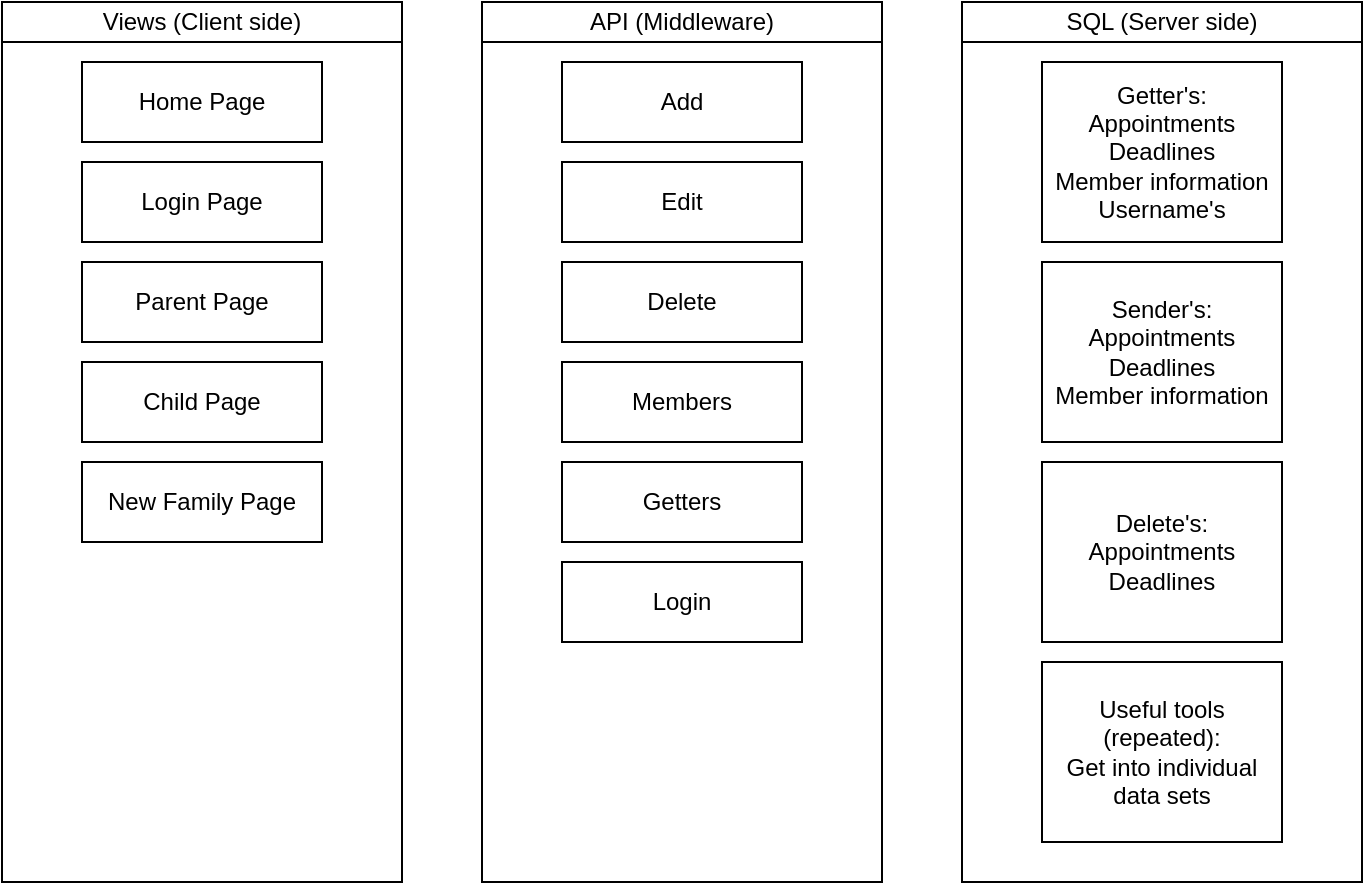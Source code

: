 <mxfile version="13.6.2" type="device"><diagram id="3OYx6Hsnbbd9iwJ6gZDj" name="Page-1"><mxGraphModel dx="868" dy="482" grid="1" gridSize="10" guides="1" tooltips="1" connect="1" arrows="1" fold="1" page="1" pageScale="1" pageWidth="827" pageHeight="1169" math="0" shadow="0"><root><mxCell id="0"/><mxCell id="1" parent="0"/><mxCell id="97qdBJggcjFIEmlJu6Zc-2" value="" style="rounded=0;whiteSpace=wrap;html=1;" vertex="1" parent="1"><mxGeometry x="520" y="40" width="200" height="440" as="geometry"/></mxCell><mxCell id="97qdBJggcjFIEmlJu6Zc-3" value="" style="rounded=0;whiteSpace=wrap;html=1;" vertex="1" parent="1"><mxGeometry x="280" y="40" width="200" height="440" as="geometry"/></mxCell><mxCell id="97qdBJggcjFIEmlJu6Zc-9" value="" style="rounded=0;whiteSpace=wrap;html=1;" vertex="1" parent="1"><mxGeometry x="280" y="40" width="200" height="20" as="geometry"/></mxCell><mxCell id="97qdBJggcjFIEmlJu6Zc-10" value="" style="rounded=0;whiteSpace=wrap;html=1;" vertex="1" parent="1"><mxGeometry x="520" y="40" width="200" height="20" as="geometry"/></mxCell><mxCell id="97qdBJggcjFIEmlJu6Zc-1" value="" style="rounded=0;whiteSpace=wrap;html=1;" vertex="1" parent="1"><mxGeometry x="40" y="40" width="200" height="440" as="geometry"/></mxCell><mxCell id="97qdBJggcjFIEmlJu6Zc-8" value="" style="rounded=0;whiteSpace=wrap;html=1;" vertex="1" parent="1"><mxGeometry x="40" y="40" width="200" height="20" as="geometry"/></mxCell><mxCell id="97qdBJggcjFIEmlJu6Zc-5" value="Views (Client side)" style="text;html=1;strokeColor=none;fillColor=none;align=center;verticalAlign=middle;whiteSpace=wrap;rounded=0;" vertex="1" parent="1"><mxGeometry x="40" y="40" width="200" height="20" as="geometry"/></mxCell><mxCell id="97qdBJggcjFIEmlJu6Zc-6" value="API (Middleware)" style="text;html=1;strokeColor=none;fillColor=none;align=center;verticalAlign=middle;whiteSpace=wrap;rounded=0;" vertex="1" parent="1"><mxGeometry x="280" y="40" width="200" height="20" as="geometry"/></mxCell><mxCell id="97qdBJggcjFIEmlJu6Zc-7" value="SQL (Server side)" style="text;html=1;strokeColor=none;fillColor=none;align=center;verticalAlign=middle;whiteSpace=wrap;rounded=0;" vertex="1" parent="1"><mxGeometry x="520" y="40" width="200" height="20" as="geometry"/></mxCell><mxCell id="97qdBJggcjFIEmlJu6Zc-11" value="Home Page&lt;span style=&quot;color: rgba(0 , 0 , 0 , 0) ; font-family: monospace ; font-size: 0px&quot;&gt;%3CmxGraphModel%3E%3Croot%3E%3CmxCell%20id%3D%220%22%2F%3E%3CmxCell%20id%3D%221%22%20parent%3D%220%22%2F%3E%3CmxCell%20id%3D%222%22%20value%3D%22%22%20style%3D%22rounded%3D0%3BwhiteSpace%3Dwrap%3Bhtml%3D1%3B%22%20vertex%3D%221%22%20parent%3D%221%22%3E%3CmxGeometry%20x%3D%2240%22%20y%3D%2240%22%20width%3D%22200%22%20height%3D%2220%22%20as%3D%22geometry%22%2F%3E%3C%2FmxCell%3E%3C%2Froot%3E%3C%2FmxGraphModel%3E&lt;/span&gt;" style="rounded=0;whiteSpace=wrap;html=1;" vertex="1" parent="1"><mxGeometry x="80" y="70" width="120" height="40" as="geometry"/></mxCell><mxCell id="97qdBJggcjFIEmlJu6Zc-12" value="Login Page" style="rounded=0;whiteSpace=wrap;html=1;" vertex="1" parent="1"><mxGeometry x="80" y="120" width="120" height="40" as="geometry"/></mxCell><mxCell id="97qdBJggcjFIEmlJu6Zc-13" value="Parent Page" style="rounded=0;whiteSpace=wrap;html=1;" vertex="1" parent="1"><mxGeometry x="80" y="170" width="120" height="40" as="geometry"/></mxCell><mxCell id="97qdBJggcjFIEmlJu6Zc-14" value="Child Page" style="rounded=0;whiteSpace=wrap;html=1;" vertex="1" parent="1"><mxGeometry x="80" y="220" width="120" height="40" as="geometry"/></mxCell><mxCell id="97qdBJggcjFIEmlJu6Zc-15" value="New Family Page" style="rounded=0;whiteSpace=wrap;html=1;" vertex="1" parent="1"><mxGeometry x="80" y="270" width="120" height="40" as="geometry"/></mxCell><mxCell id="97qdBJggcjFIEmlJu6Zc-19" value="Add" style="rounded=0;whiteSpace=wrap;html=1;" vertex="1" parent="1"><mxGeometry x="320" y="70" width="120" height="40" as="geometry"/></mxCell><mxCell id="97qdBJggcjFIEmlJu6Zc-20" value="Delete" style="rounded=0;whiteSpace=wrap;html=1;" vertex="1" parent="1"><mxGeometry x="320" y="170" width="120" height="40" as="geometry"/></mxCell><mxCell id="97qdBJggcjFIEmlJu6Zc-21" value="Edit" style="rounded=0;whiteSpace=wrap;html=1;" vertex="1" parent="1"><mxGeometry x="320" y="120" width="120" height="40" as="geometry"/></mxCell><mxCell id="97qdBJggcjFIEmlJu6Zc-22" value="Members" style="rounded=0;whiteSpace=wrap;html=1;" vertex="1" parent="1"><mxGeometry x="320" y="220" width="120" height="40" as="geometry"/></mxCell><mxCell id="97qdBJggcjFIEmlJu6Zc-23" value="Getters" style="rounded=0;whiteSpace=wrap;html=1;" vertex="1" parent="1"><mxGeometry x="320" y="270" width="120" height="40" as="geometry"/></mxCell><mxCell id="97qdBJggcjFIEmlJu6Zc-24" value="Login" style="rounded=0;whiteSpace=wrap;html=1;" vertex="1" parent="1"><mxGeometry x="320" y="320" width="120" height="40" as="geometry"/></mxCell><mxCell id="97qdBJggcjFIEmlJu6Zc-25" value="Getter's:&lt;br&gt;Appointments&lt;br&gt;Deadlines&lt;br&gt;Member information&lt;br&gt;Username's" style="rounded=0;whiteSpace=wrap;html=1;" vertex="1" parent="1"><mxGeometry x="560" y="70" width="120" height="90" as="geometry"/></mxCell><mxCell id="97qdBJggcjFIEmlJu6Zc-26" value="Sender's:&lt;br&gt;Appointments&lt;br&gt;Deadlines&lt;br&gt;Member information&lt;br&gt;" style="rounded=0;whiteSpace=wrap;html=1;" vertex="1" parent="1"><mxGeometry x="560" y="170" width="120" height="90" as="geometry"/></mxCell><mxCell id="97qdBJggcjFIEmlJu6Zc-27" value="Delete's:&lt;br&gt;Appointments&lt;br&gt;Deadlines" style="rounded=0;whiteSpace=wrap;html=1;" vertex="1" parent="1"><mxGeometry x="560" y="270" width="120" height="90" as="geometry"/></mxCell><mxCell id="97qdBJggcjFIEmlJu6Zc-28" value="Useful tools (repeated):&lt;br&gt;Get into individual data sets&lt;br&gt;" style="rounded=0;whiteSpace=wrap;html=1;" vertex="1" parent="1"><mxGeometry x="560" y="370" width="120" height="90" as="geometry"/></mxCell></root></mxGraphModel></diagram></mxfile>